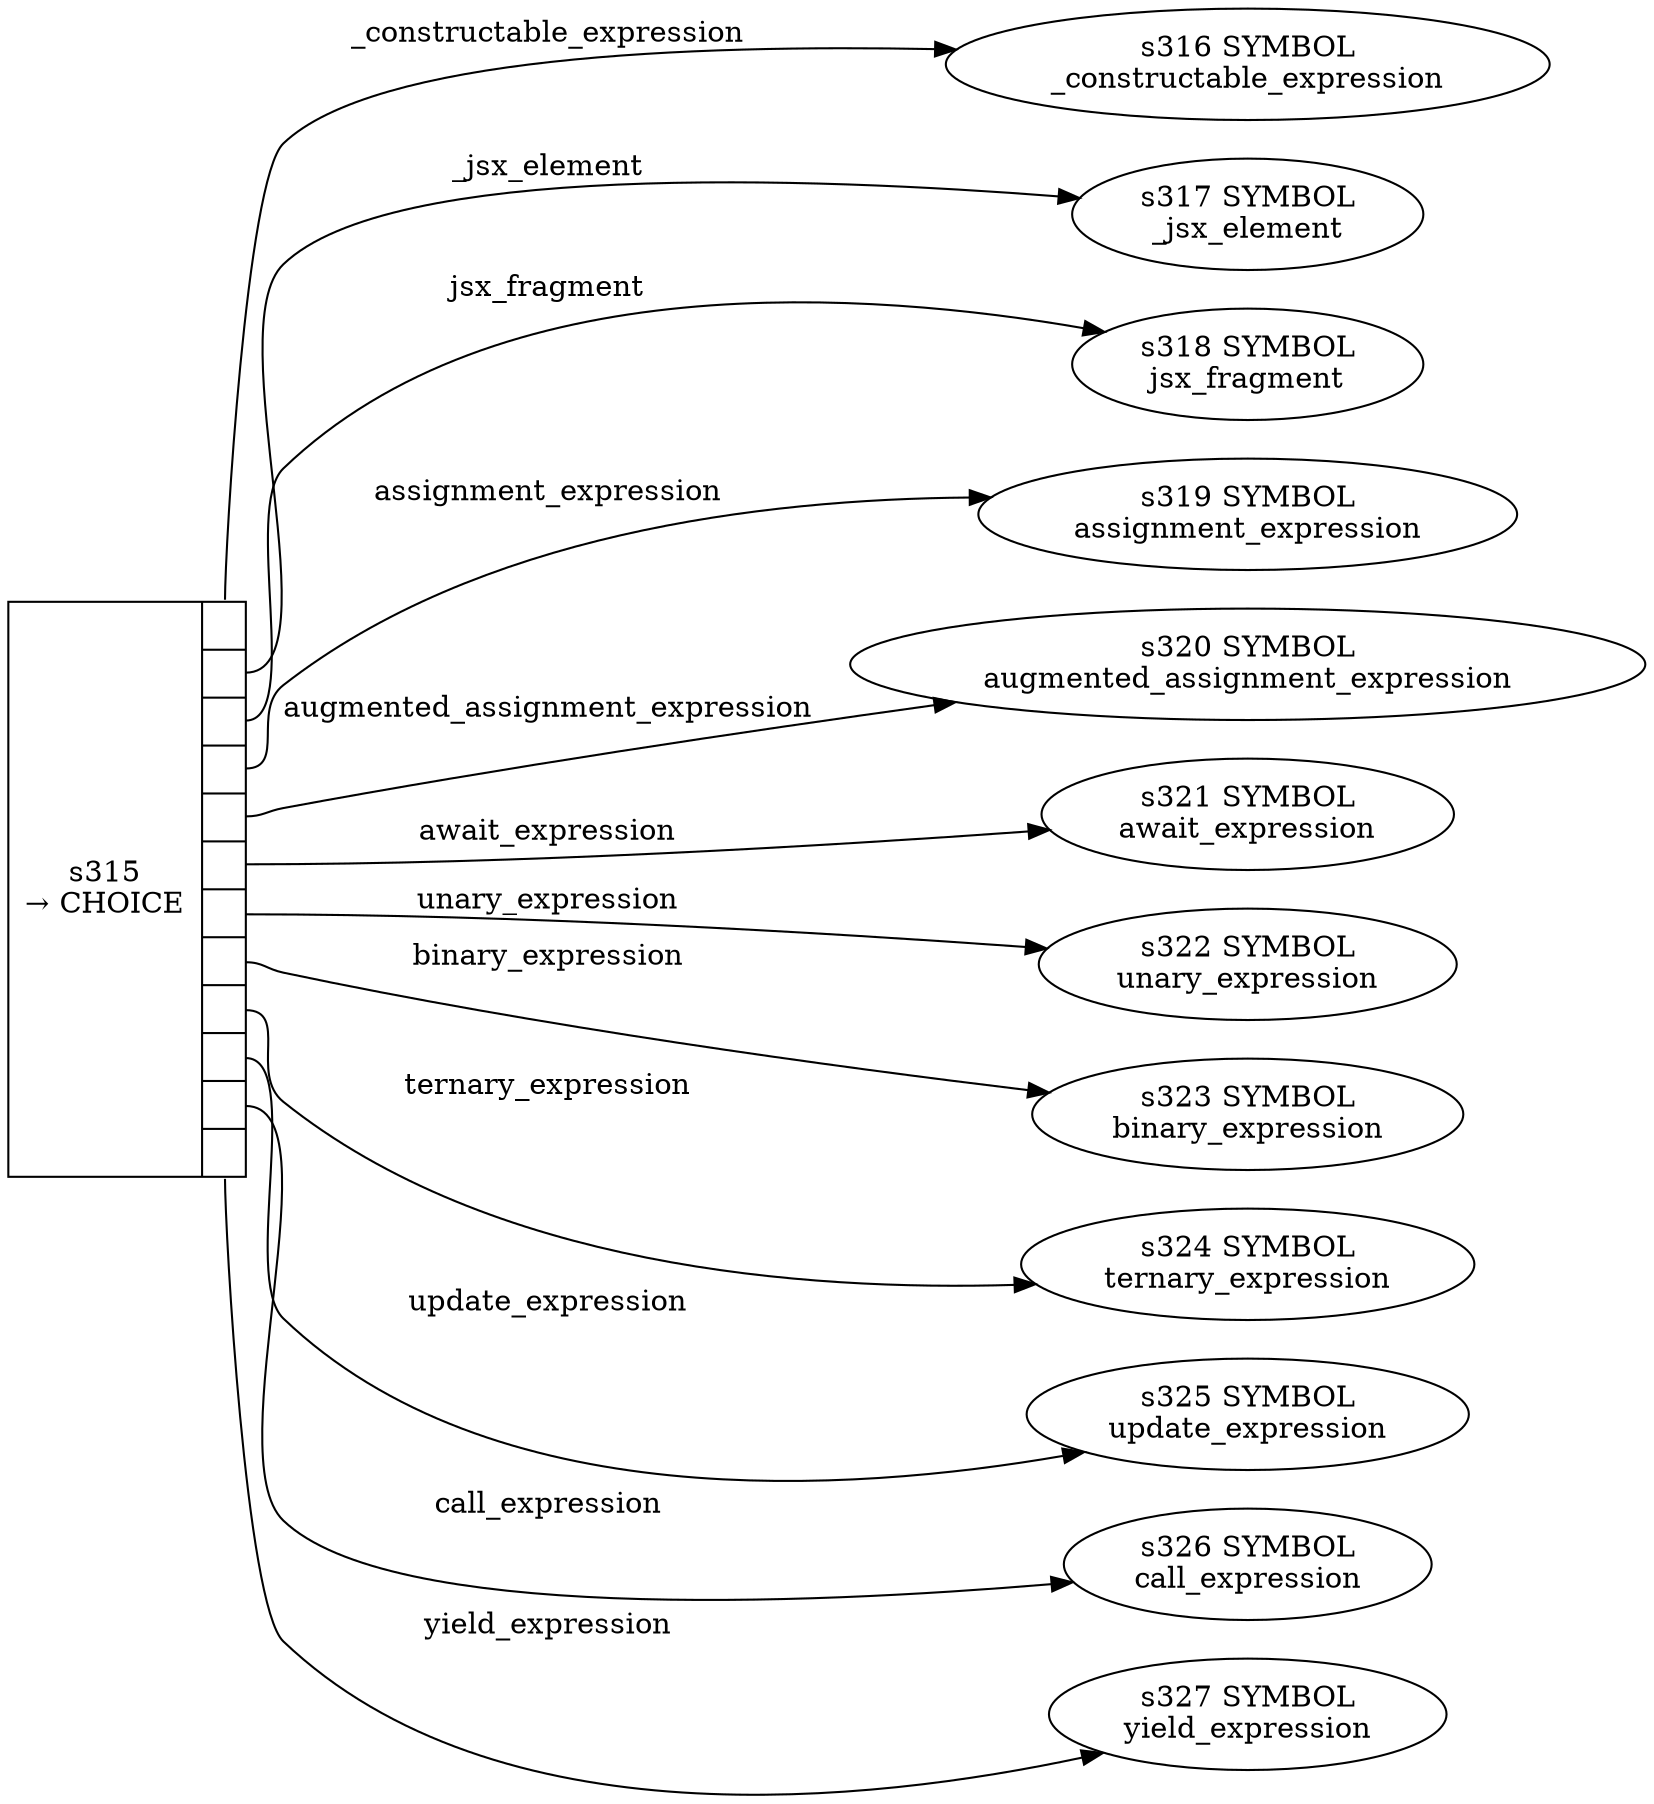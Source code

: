 
  digraph _expression {
  
    rankdir=LR;
  
    s315 [label="{s315\n&rarr; CHOICE|{<p0>|<p1>|<p2>|<p3>|<p4>|<p5>|<p6>|<p7>|<p8>|<p9>|<p10>|<p11>}}", shape=record, fixedsize=false, peripheries=1];
  s316 [label="s316 SYMBOL\n_constructable_expression" href="javascript-grammar.json._constructable_expression.dot.svg"];
  s315:p0 -> s316 [label="_constructable_expression"];
  s317 [label="s317 SYMBOL\n_jsx_element" href="javascript-grammar.json._jsx_element.dot.svg"];
  s315:p1 -> s317 [label="_jsx_element"];
  s318 [label="s318 SYMBOL\njsx_fragment" href="javascript-grammar.json.jsx_fragment.dot.svg"];
  s315:p2 -> s318 [label="jsx_fragment"];
  s319 [label="s319 SYMBOL\nassignment_expression" href="javascript-grammar.json.assignment_expression.dot.svg"];
  s315:p3 -> s319 [label="assignment_expression"];
  s320 [label="s320 SYMBOL\naugmented_assignment_expression" href="javascript-grammar.json.augmented_assignment_expression.dot.svg"];
  s315:p4 -> s320 [label="augmented_assignment_expression"];
  s321 [label="s321 SYMBOL\nawait_expression" href="javascript-grammar.json.await_expression.dot.svg"];
  s315:p5 -> s321 [label="await_expression"];
  s322 [label="s322 SYMBOL\nunary_expression" href="javascript-grammar.json.unary_expression.dot.svg"];
  s315:p6 -> s322 [label="unary_expression"];
  s323 [label="s323 SYMBOL\nbinary_expression" href="javascript-grammar.json.binary_expression.dot.svg"];
  s315:p7 -> s323 [label="binary_expression"];
  s324 [label="s324 SYMBOL\nternary_expression" href="javascript-grammar.json.ternary_expression.dot.svg"];
  s315:p8 -> s324 [label="ternary_expression"];
  s325 [label="s325 SYMBOL\nupdate_expression" href="javascript-grammar.json.update_expression.dot.svg"];
  s315:p9 -> s325 [label="update_expression"];
  s326 [label="s326 SYMBOL\ncall_expression" href="javascript-grammar.json.call_expression.dot.svg"];
  s315:p10 -> s326 [label="call_expression"];
  s327 [label="s327 SYMBOL\nyield_expression" href="javascript-grammar.json.yield_expression.dot.svg"];
  s315:p11 -> s327 [label="yield_expression"];
  
  }
  
